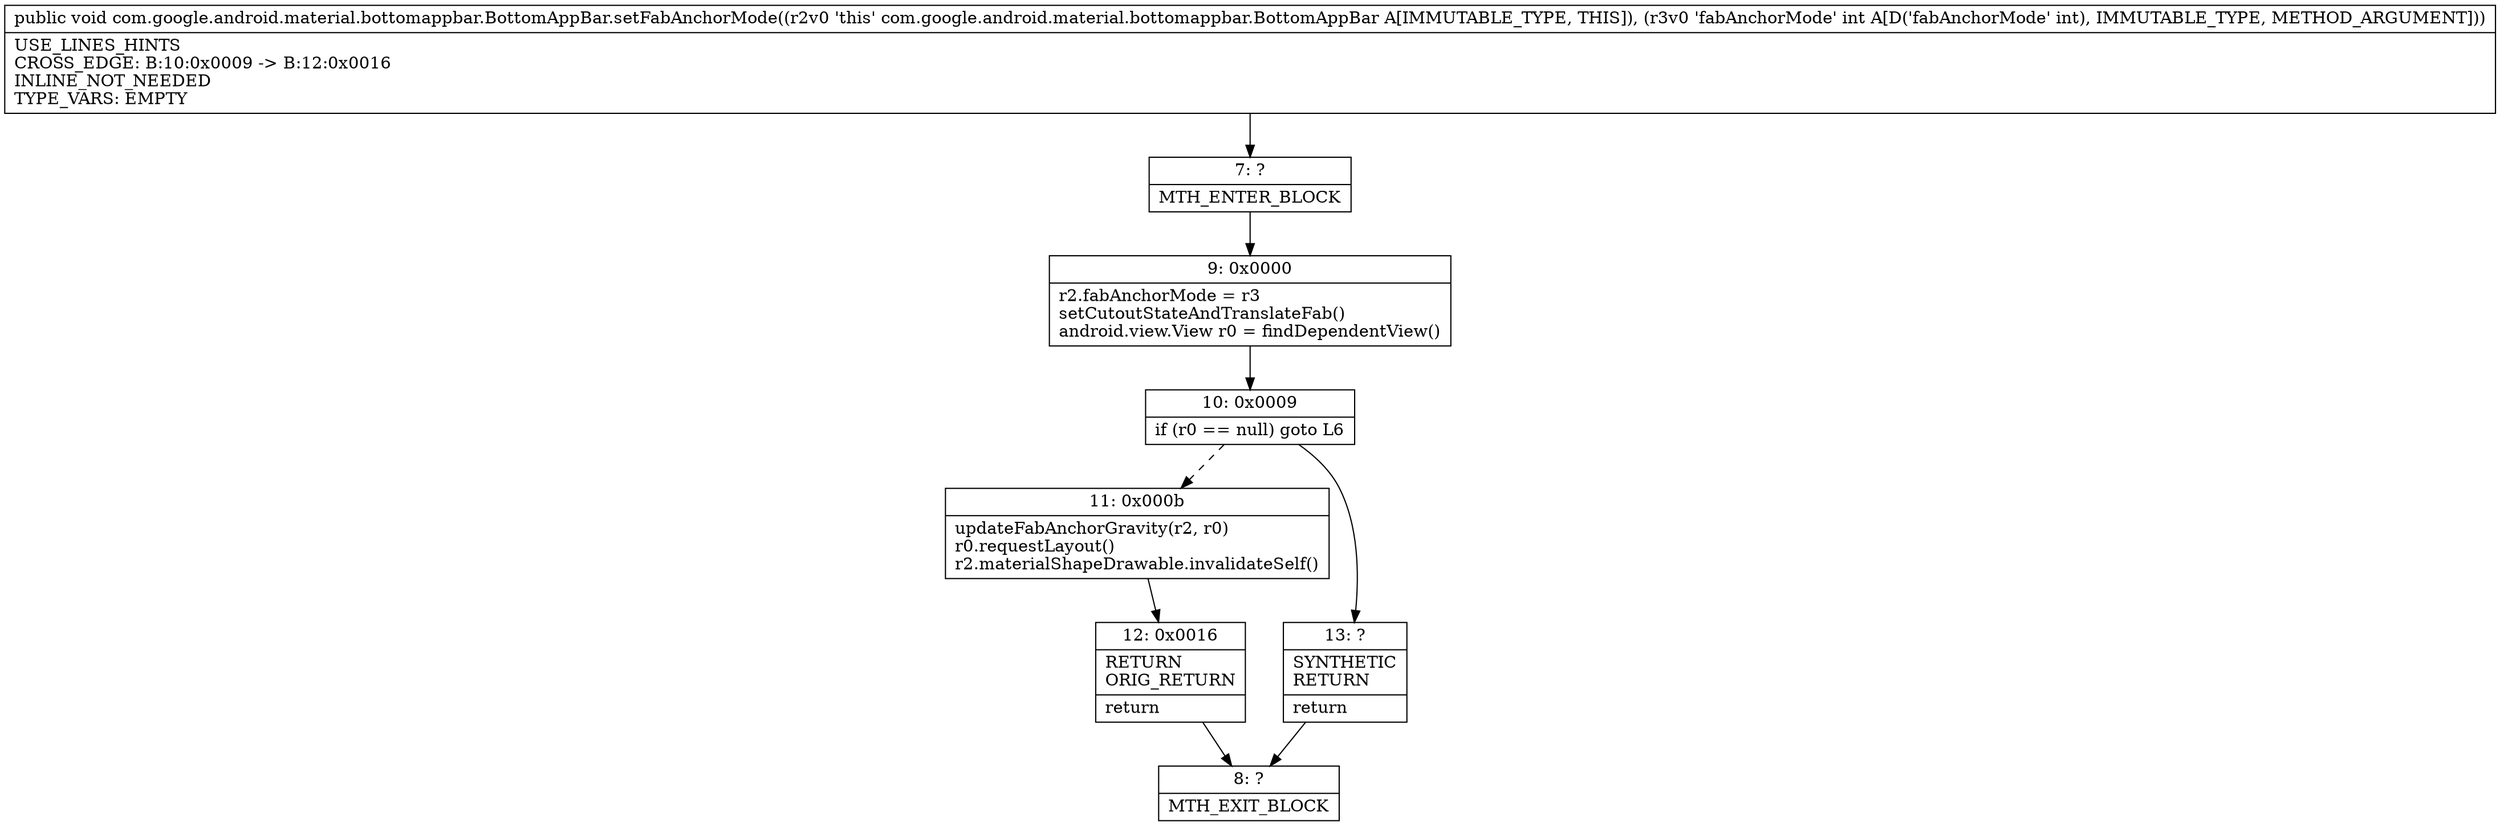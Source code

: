 digraph "CFG forcom.google.android.material.bottomappbar.BottomAppBar.setFabAnchorMode(I)V" {
Node_7 [shape=record,label="{7\:\ ?|MTH_ENTER_BLOCK\l}"];
Node_9 [shape=record,label="{9\:\ 0x0000|r2.fabAnchorMode = r3\lsetCutoutStateAndTranslateFab()\landroid.view.View r0 = findDependentView()\l}"];
Node_10 [shape=record,label="{10\:\ 0x0009|if (r0 == null) goto L6\l}"];
Node_11 [shape=record,label="{11\:\ 0x000b|updateFabAnchorGravity(r2, r0)\lr0.requestLayout()\lr2.materialShapeDrawable.invalidateSelf()\l}"];
Node_12 [shape=record,label="{12\:\ 0x0016|RETURN\lORIG_RETURN\l|return\l}"];
Node_8 [shape=record,label="{8\:\ ?|MTH_EXIT_BLOCK\l}"];
Node_13 [shape=record,label="{13\:\ ?|SYNTHETIC\lRETURN\l|return\l}"];
MethodNode[shape=record,label="{public void com.google.android.material.bottomappbar.BottomAppBar.setFabAnchorMode((r2v0 'this' com.google.android.material.bottomappbar.BottomAppBar A[IMMUTABLE_TYPE, THIS]), (r3v0 'fabAnchorMode' int A[D('fabAnchorMode' int), IMMUTABLE_TYPE, METHOD_ARGUMENT]))  | USE_LINES_HINTS\lCROSS_EDGE: B:10:0x0009 \-\> B:12:0x0016\lINLINE_NOT_NEEDED\lTYPE_VARS: EMPTY\l}"];
MethodNode -> Node_7;Node_7 -> Node_9;
Node_9 -> Node_10;
Node_10 -> Node_11[style=dashed];
Node_10 -> Node_13;
Node_11 -> Node_12;
Node_12 -> Node_8;
Node_13 -> Node_8;
}


